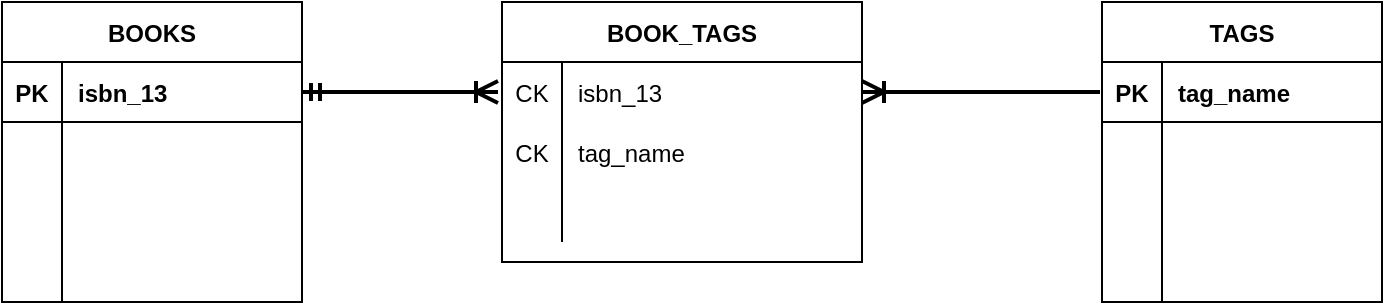 <mxfile version="14.6.6" type="github"><diagram id="RoGviX_yMyvpXKypzkYj" name="Page-1"><mxGraphModel dx="954" dy="891" grid="1" gridSize="10" guides="1" tooltips="1" connect="1" arrows="1" fold="1" page="1" pageScale="1" pageWidth="850" pageHeight="1100" math="0" shadow="0"><root><mxCell id="0"/><mxCell id="1" parent="0"/><mxCell id="Afdff19_4S6IOABojZwI-1" value="BOOK_TAGS" style="shape=table;startSize=30;container=1;collapsible=1;childLayout=tableLayout;fixedRows=1;rowLines=0;fontStyle=1;align=center;resizeLast=1;" vertex="1" parent="1"><mxGeometry x="290" y="120" width="180" height="130" as="geometry"/></mxCell><mxCell id="Afdff19_4S6IOABojZwI-5" value="" style="shape=partialRectangle;collapsible=0;dropTarget=0;pointerEvents=0;fillColor=none;top=0;left=0;bottom=0;right=0;points=[[0,0.5],[1,0.5]];portConstraint=eastwest;" vertex="1" parent="Afdff19_4S6IOABojZwI-1"><mxGeometry y="30" width="180" height="30" as="geometry"/></mxCell><mxCell id="Afdff19_4S6IOABojZwI-6" value="CK" style="shape=partialRectangle;connectable=0;fillColor=none;top=0;left=0;bottom=0;right=0;editable=1;overflow=hidden;" vertex="1" parent="Afdff19_4S6IOABojZwI-5"><mxGeometry width="30" height="30" as="geometry"/></mxCell><mxCell id="Afdff19_4S6IOABojZwI-7" value="isbn_13" style="shape=partialRectangle;connectable=0;fillColor=none;top=0;left=0;bottom=0;right=0;align=left;spacingLeft=6;overflow=hidden;" vertex="1" parent="Afdff19_4S6IOABojZwI-5"><mxGeometry x="30" width="150" height="30" as="geometry"/></mxCell><mxCell id="Afdff19_4S6IOABojZwI-8" value="" style="shape=partialRectangle;collapsible=0;dropTarget=0;pointerEvents=0;fillColor=none;top=0;left=0;bottom=0;right=0;points=[[0,0.5],[1,0.5]];portConstraint=eastwest;" vertex="1" parent="Afdff19_4S6IOABojZwI-1"><mxGeometry y="60" width="180" height="30" as="geometry"/></mxCell><mxCell id="Afdff19_4S6IOABojZwI-9" value="CK" style="shape=partialRectangle;connectable=0;fillColor=none;top=0;left=0;bottom=0;right=0;editable=1;overflow=hidden;" vertex="1" parent="Afdff19_4S6IOABojZwI-8"><mxGeometry width="30" height="30" as="geometry"/></mxCell><mxCell id="Afdff19_4S6IOABojZwI-10" value="tag_name" style="shape=partialRectangle;connectable=0;fillColor=none;top=0;left=0;bottom=0;right=0;align=left;spacingLeft=6;overflow=hidden;" vertex="1" parent="Afdff19_4S6IOABojZwI-8"><mxGeometry x="30" width="150" height="30" as="geometry"/></mxCell><mxCell id="Afdff19_4S6IOABojZwI-11" value="" style="shape=partialRectangle;collapsible=0;dropTarget=0;pointerEvents=0;fillColor=none;top=0;left=0;bottom=0;right=0;points=[[0,0.5],[1,0.5]];portConstraint=eastwest;" vertex="1" parent="Afdff19_4S6IOABojZwI-1"><mxGeometry y="90" width="180" height="30" as="geometry"/></mxCell><mxCell id="Afdff19_4S6IOABojZwI-12" value="" style="shape=partialRectangle;connectable=0;fillColor=none;top=0;left=0;bottom=0;right=0;editable=1;overflow=hidden;" vertex="1" parent="Afdff19_4S6IOABojZwI-11"><mxGeometry width="30" height="30" as="geometry"/></mxCell><mxCell id="Afdff19_4S6IOABojZwI-13" value="" style="shape=partialRectangle;connectable=0;fillColor=none;top=0;left=0;bottom=0;right=0;align=left;spacingLeft=6;overflow=hidden;" vertex="1" parent="Afdff19_4S6IOABojZwI-11"><mxGeometry x="30" width="150" height="30" as="geometry"/></mxCell><mxCell id="Afdff19_4S6IOABojZwI-16" value="BOOKS" style="shape=table;startSize=30;container=1;collapsible=1;childLayout=tableLayout;fixedRows=1;rowLines=0;fontStyle=1;align=center;resizeLast=1;" vertex="1" parent="1"><mxGeometry x="40" y="120" width="150" height="150" as="geometry"/></mxCell><mxCell id="Afdff19_4S6IOABojZwI-17" value="" style="shape=partialRectangle;collapsible=0;dropTarget=0;pointerEvents=0;fillColor=none;top=0;left=0;bottom=1;right=0;points=[[0,0.5],[1,0.5]];portConstraint=eastwest;" vertex="1" parent="Afdff19_4S6IOABojZwI-16"><mxGeometry y="30" width="150" height="30" as="geometry"/></mxCell><mxCell id="Afdff19_4S6IOABojZwI-18" value="PK" style="shape=partialRectangle;connectable=0;fillColor=none;top=0;left=0;bottom=0;right=0;fontStyle=1;overflow=hidden;" vertex="1" parent="Afdff19_4S6IOABojZwI-17"><mxGeometry width="30" height="30" as="geometry"/></mxCell><mxCell id="Afdff19_4S6IOABojZwI-19" value="isbn_13" style="shape=partialRectangle;connectable=0;fillColor=none;top=0;left=0;bottom=0;right=0;align=left;spacingLeft=6;fontStyle=1;overflow=hidden;" vertex="1" parent="Afdff19_4S6IOABojZwI-17"><mxGeometry x="30" width="120" height="30" as="geometry"/></mxCell><mxCell id="Afdff19_4S6IOABojZwI-20" value="" style="shape=partialRectangle;collapsible=0;dropTarget=0;pointerEvents=0;fillColor=none;top=0;left=0;bottom=0;right=0;points=[[0,0.5],[1,0.5]];portConstraint=eastwest;" vertex="1" parent="Afdff19_4S6IOABojZwI-16"><mxGeometry y="60" width="150" height="30" as="geometry"/></mxCell><mxCell id="Afdff19_4S6IOABojZwI-21" value="" style="shape=partialRectangle;connectable=0;fillColor=none;top=0;left=0;bottom=0;right=0;editable=1;overflow=hidden;" vertex="1" parent="Afdff19_4S6IOABojZwI-20"><mxGeometry width="30" height="30" as="geometry"/></mxCell><mxCell id="Afdff19_4S6IOABojZwI-22" value="" style="shape=partialRectangle;connectable=0;fillColor=none;top=0;left=0;bottom=0;right=0;align=left;spacingLeft=6;overflow=hidden;" vertex="1" parent="Afdff19_4S6IOABojZwI-20"><mxGeometry x="30" width="120" height="30" as="geometry"/></mxCell><mxCell id="Afdff19_4S6IOABojZwI-23" value="" style="shape=partialRectangle;collapsible=0;dropTarget=0;pointerEvents=0;fillColor=none;top=0;left=0;bottom=0;right=0;points=[[0,0.5],[1,0.5]];portConstraint=eastwest;" vertex="1" parent="Afdff19_4S6IOABojZwI-16"><mxGeometry y="90" width="150" height="30" as="geometry"/></mxCell><mxCell id="Afdff19_4S6IOABojZwI-24" value="" style="shape=partialRectangle;connectable=0;fillColor=none;top=0;left=0;bottom=0;right=0;editable=1;overflow=hidden;" vertex="1" parent="Afdff19_4S6IOABojZwI-23"><mxGeometry width="30" height="30" as="geometry"/></mxCell><mxCell id="Afdff19_4S6IOABojZwI-25" value="" style="shape=partialRectangle;connectable=0;fillColor=none;top=0;left=0;bottom=0;right=0;align=left;spacingLeft=6;overflow=hidden;" vertex="1" parent="Afdff19_4S6IOABojZwI-23"><mxGeometry x="30" width="120" height="30" as="geometry"/></mxCell><mxCell id="Afdff19_4S6IOABojZwI-26" value="" style="shape=partialRectangle;collapsible=0;dropTarget=0;pointerEvents=0;fillColor=none;top=0;left=0;bottom=0;right=0;points=[[0,0.5],[1,0.5]];portConstraint=eastwest;" vertex="1" parent="Afdff19_4S6IOABojZwI-16"><mxGeometry y="120" width="150" height="30" as="geometry"/></mxCell><mxCell id="Afdff19_4S6IOABojZwI-27" value="" style="shape=partialRectangle;connectable=0;fillColor=none;top=0;left=0;bottom=0;right=0;editable=1;overflow=hidden;" vertex="1" parent="Afdff19_4S6IOABojZwI-26"><mxGeometry width="30" height="30" as="geometry"/></mxCell><mxCell id="Afdff19_4S6IOABojZwI-28" value="" style="shape=partialRectangle;connectable=0;fillColor=none;top=0;left=0;bottom=0;right=0;align=left;spacingLeft=6;overflow=hidden;" vertex="1" parent="Afdff19_4S6IOABojZwI-26"><mxGeometry x="30" width="120" height="30" as="geometry"/></mxCell><mxCell id="Afdff19_4S6IOABojZwI-31" value="TAGS" style="shape=table;startSize=30;container=1;collapsible=1;childLayout=tableLayout;fixedRows=1;rowLines=0;fontStyle=1;align=center;resizeLast=1;" vertex="1" parent="1"><mxGeometry x="590" y="120" width="140" height="150" as="geometry"/></mxCell><mxCell id="Afdff19_4S6IOABojZwI-32" value="" style="shape=partialRectangle;collapsible=0;dropTarget=0;pointerEvents=0;fillColor=none;top=0;left=0;bottom=1;right=0;points=[[0,0.5],[1,0.5]];portConstraint=eastwest;" vertex="1" parent="Afdff19_4S6IOABojZwI-31"><mxGeometry y="30" width="140" height="30" as="geometry"/></mxCell><mxCell id="Afdff19_4S6IOABojZwI-33" value="PK" style="shape=partialRectangle;connectable=0;fillColor=none;top=0;left=0;bottom=0;right=0;fontStyle=1;overflow=hidden;" vertex="1" parent="Afdff19_4S6IOABojZwI-32"><mxGeometry width="30" height="30" as="geometry"/></mxCell><mxCell id="Afdff19_4S6IOABojZwI-34" value="tag_name" style="shape=partialRectangle;connectable=0;fillColor=none;top=0;left=0;bottom=0;right=0;align=left;spacingLeft=6;fontStyle=1;overflow=hidden;" vertex="1" parent="Afdff19_4S6IOABojZwI-32"><mxGeometry x="30" width="110" height="30" as="geometry"/></mxCell><mxCell id="Afdff19_4S6IOABojZwI-35" value="" style="shape=partialRectangle;collapsible=0;dropTarget=0;pointerEvents=0;fillColor=none;top=0;left=0;bottom=0;right=0;points=[[0,0.5],[1,0.5]];portConstraint=eastwest;" vertex="1" parent="Afdff19_4S6IOABojZwI-31"><mxGeometry y="60" width="140" height="30" as="geometry"/></mxCell><mxCell id="Afdff19_4S6IOABojZwI-36" value="" style="shape=partialRectangle;connectable=0;fillColor=none;top=0;left=0;bottom=0;right=0;editable=1;overflow=hidden;" vertex="1" parent="Afdff19_4S6IOABojZwI-35"><mxGeometry width="30" height="30" as="geometry"/></mxCell><mxCell id="Afdff19_4S6IOABojZwI-37" value="" style="shape=partialRectangle;connectable=0;fillColor=none;top=0;left=0;bottom=0;right=0;align=left;spacingLeft=6;overflow=hidden;" vertex="1" parent="Afdff19_4S6IOABojZwI-35"><mxGeometry x="30" width="110" height="30" as="geometry"/></mxCell><mxCell id="Afdff19_4S6IOABojZwI-38" value="" style="shape=partialRectangle;collapsible=0;dropTarget=0;pointerEvents=0;fillColor=none;top=0;left=0;bottom=0;right=0;points=[[0,0.5],[1,0.5]];portConstraint=eastwest;" vertex="1" parent="Afdff19_4S6IOABojZwI-31"><mxGeometry y="90" width="140" height="30" as="geometry"/></mxCell><mxCell id="Afdff19_4S6IOABojZwI-39" value="" style="shape=partialRectangle;connectable=0;fillColor=none;top=0;left=0;bottom=0;right=0;editable=1;overflow=hidden;" vertex="1" parent="Afdff19_4S6IOABojZwI-38"><mxGeometry width="30" height="30" as="geometry"/></mxCell><mxCell id="Afdff19_4S6IOABojZwI-40" value="" style="shape=partialRectangle;connectable=0;fillColor=none;top=0;left=0;bottom=0;right=0;align=left;spacingLeft=6;overflow=hidden;" vertex="1" parent="Afdff19_4S6IOABojZwI-38"><mxGeometry x="30" width="110" height="30" as="geometry"/></mxCell><mxCell id="Afdff19_4S6IOABojZwI-41" value="" style="shape=partialRectangle;collapsible=0;dropTarget=0;pointerEvents=0;fillColor=none;top=0;left=0;bottom=0;right=0;points=[[0,0.5],[1,0.5]];portConstraint=eastwest;" vertex="1" parent="Afdff19_4S6IOABojZwI-31"><mxGeometry y="120" width="140" height="30" as="geometry"/></mxCell><mxCell id="Afdff19_4S6IOABojZwI-42" value="" style="shape=partialRectangle;connectable=0;fillColor=none;top=0;left=0;bottom=0;right=0;editable=1;overflow=hidden;" vertex="1" parent="Afdff19_4S6IOABojZwI-41"><mxGeometry width="30" height="30" as="geometry"/></mxCell><mxCell id="Afdff19_4S6IOABojZwI-43" value="" style="shape=partialRectangle;connectable=0;fillColor=none;top=0;left=0;bottom=0;right=0;align=left;spacingLeft=6;overflow=hidden;" vertex="1" parent="Afdff19_4S6IOABojZwI-41"><mxGeometry x="30" width="110" height="30" as="geometry"/></mxCell><mxCell id="Afdff19_4S6IOABojZwI-46" value="" style="fontSize=12;html=1;endArrow=ERoneToMany;endSize=8;strokeWidth=2;elbow=vertical;entryX=1;entryY=0.5;entryDx=0;entryDy=0;" edge="1" parent="1" target="Afdff19_4S6IOABojZwI-5"><mxGeometry width="100" height="100" relative="1" as="geometry"><mxPoint x="589" y="165" as="sourcePoint"/><mxPoint x="538.3" y="180" as="targetPoint"/><Array as="points"><mxPoint x="530" y="165"/></Array></mxGeometry></mxCell><mxCell id="Afdff19_4S6IOABojZwI-47" value="" style="fontSize=12;html=1;endArrow=ERoneToMany;startArrow=ERmandOne;endSize=8;strokeWidth=2;exitX=1;exitY=0.5;exitDx=0;exitDy=0;" edge="1" parent="1" source="Afdff19_4S6IOABojZwI-17"><mxGeometry width="100" height="100" relative="1" as="geometry"><mxPoint x="200" y="165" as="sourcePoint"/><mxPoint x="288" y="165" as="targetPoint"/></mxGeometry></mxCell></root></mxGraphModel></diagram></mxfile>